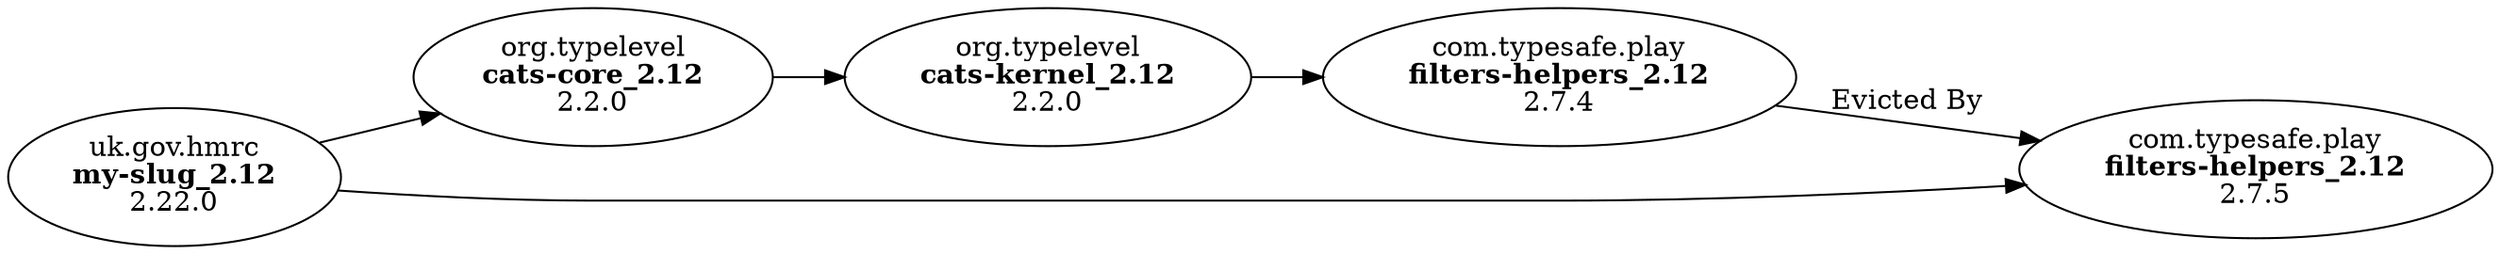digraph "dependency-graph" {
    graph[rankdir="LR"]
    edge [
        arrowtail="none"
    ]
    "uk.gov.hmrc:my-slug_2.12:2.22.0"[label=<uk.gov.hmrc<BR/><B>my-slug_2.12</B><BR/>2.22.0> style=""]
    "org.typelevel:cats-core_2.12:2.2.0"[label=<org.typelevel<BR/><B>cats-core_2.12</B><BR/>2.2.0> style=""]
    "com.typesafe.play:filters-helpers_2.12:2.7.5"[label=<com.typesafe.play<BR/><B>filters-helpers_2.12</B><BR/>2.7.5> style=""]
    "com.typesafe.play:filters-helpers_2.12:2.7.4"[label=<com.typesafe.play<BR/><B>filters-helpers_2.12</B><BR/>2.7.4> style="stroke-dasharray: 5,5"]
    "org.typelevel:cats-kernel_2.12:2.2.0"[label=<org.typelevel<BR/><B>cats-kernel_2.12</B><BR/>2.2.0> style=""]
    "uk.gov.hmrc:my-slug_2.12:2.22.0" -> "org.typelevel:cats-core_2.12:2.2.0"
    "uk.gov.hmrc:my-slug_2.12:2.22.0" -> "com.typesafe.play:filters-helpers_2.12:2.7.5"
    "org.typelevel:cats-core_2.12:2.2.0" -> "org.typelevel:cats-kernel_2.12:2.2.0"
    "org.typelevel:cats-kernel_2.12:2.2.0" -> "com.typesafe.play:filters-helpers_2.12:2.7.4"
    "com.typesafe.play:filters-helpers_2.12:2.7.4" -> "com.typesafe.play:filters-helpers_2.12:2.7.5" [label="Evicted By" style="stroke-dasharray: 5,5"]
}
